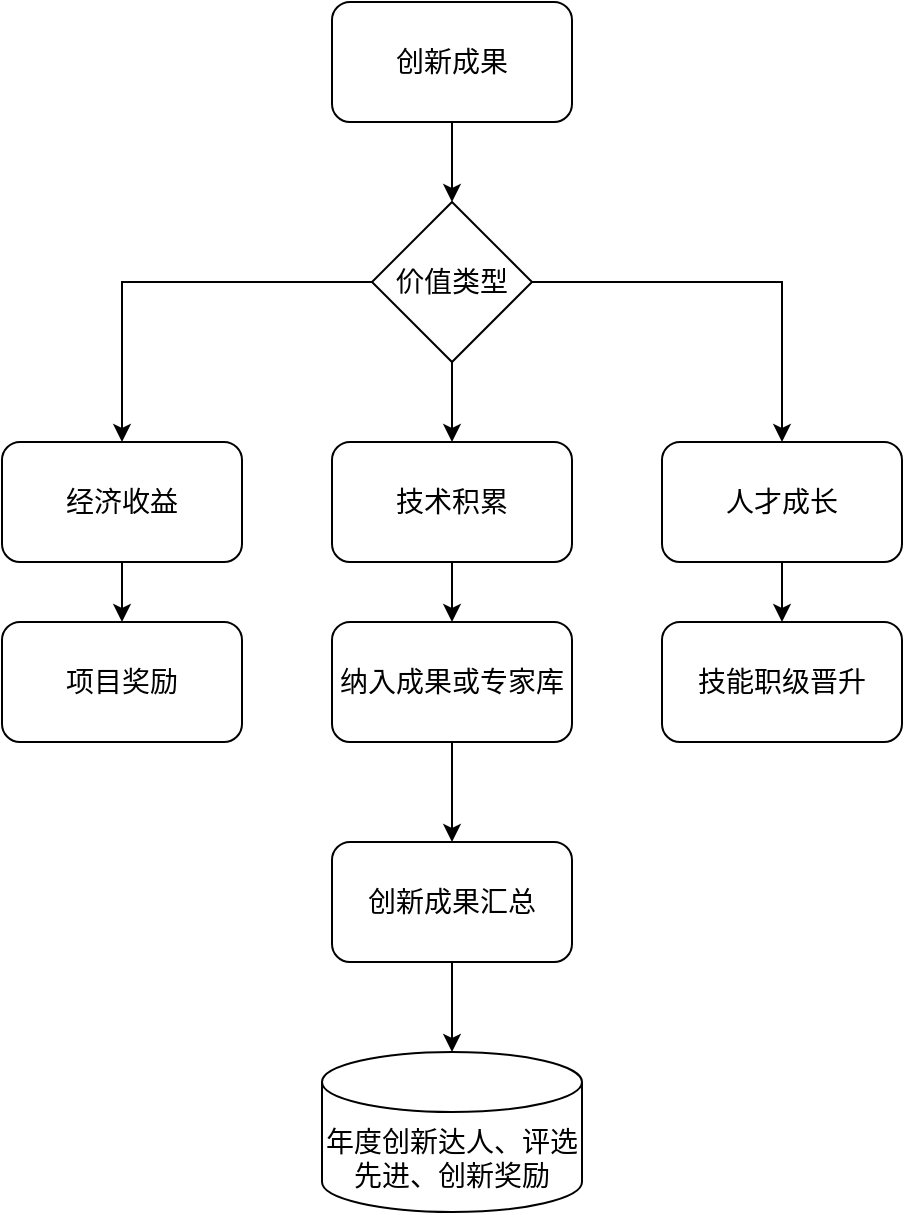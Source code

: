 <mxfile version="27.2.0">
  <diagram name="第 1 页" id="ac7oLwMHF58mbZaw04J_">
    <mxGraphModel dx="1113" dy="628" grid="1" gridSize="10" guides="1" tooltips="1" connect="1" arrows="1" fold="1" page="1" pageScale="1" pageWidth="827" pageHeight="1169" math="0" shadow="0">
      <root>
        <mxCell id="0" />
        <mxCell id="1" parent="0" />
        <mxCell id="honGNMrvlGHABnvhEgYt-11" style="edgeStyle=orthogonalEdgeStyle;rounded=0;orthogonalLoop=1;jettySize=auto;html=1;exitX=0.5;exitY=1;exitDx=0;exitDy=0;entryX=0.5;entryY=0;entryDx=0;entryDy=0;fontSize=14;" edge="1" parent="1" source="honGNMrvlGHABnvhEgYt-1" target="honGNMrvlGHABnvhEgYt-2">
          <mxGeometry relative="1" as="geometry" />
        </mxCell>
        <mxCell id="honGNMrvlGHABnvhEgYt-1" value="创新成果" style="rounded=1;whiteSpace=wrap;html=1;fontSize=14;" vertex="1" parent="1">
          <mxGeometry x="354" y="60" width="120" height="60" as="geometry" />
        </mxCell>
        <mxCell id="honGNMrvlGHABnvhEgYt-12" style="edgeStyle=orthogonalEdgeStyle;rounded=0;orthogonalLoop=1;jettySize=auto;html=1;exitX=0.5;exitY=1;exitDx=0;exitDy=0;entryX=0.5;entryY=0;entryDx=0;entryDy=0;fontSize=14;" edge="1" parent="1" source="honGNMrvlGHABnvhEgYt-2" target="honGNMrvlGHABnvhEgYt-4">
          <mxGeometry relative="1" as="geometry" />
        </mxCell>
        <mxCell id="honGNMrvlGHABnvhEgYt-13" style="edgeStyle=orthogonalEdgeStyle;rounded=0;orthogonalLoop=1;jettySize=auto;html=1;exitX=0;exitY=0.5;exitDx=0;exitDy=0;entryX=0.5;entryY=0;entryDx=0;entryDy=0;fontSize=14;" edge="1" parent="1" source="honGNMrvlGHABnvhEgYt-2" target="honGNMrvlGHABnvhEgYt-3">
          <mxGeometry relative="1" as="geometry" />
        </mxCell>
        <mxCell id="honGNMrvlGHABnvhEgYt-14" style="edgeStyle=orthogonalEdgeStyle;rounded=0;orthogonalLoop=1;jettySize=auto;html=1;exitX=1;exitY=0.5;exitDx=0;exitDy=0;entryX=0.5;entryY=0;entryDx=0;entryDy=0;fontSize=14;" edge="1" parent="1" source="honGNMrvlGHABnvhEgYt-2" target="honGNMrvlGHABnvhEgYt-5">
          <mxGeometry relative="1" as="geometry" />
        </mxCell>
        <mxCell id="honGNMrvlGHABnvhEgYt-2" value="价值类型" style="rhombus;whiteSpace=wrap;html=1;fontSize=14;" vertex="1" parent="1">
          <mxGeometry x="374" y="160" width="80" height="80" as="geometry" />
        </mxCell>
        <mxCell id="honGNMrvlGHABnvhEgYt-16" style="edgeStyle=orthogonalEdgeStyle;rounded=0;orthogonalLoop=1;jettySize=auto;html=1;exitX=0.5;exitY=1;exitDx=0;exitDy=0;entryX=0.5;entryY=0;entryDx=0;entryDy=0;fontSize=14;" edge="1" parent="1" source="honGNMrvlGHABnvhEgYt-3" target="honGNMrvlGHABnvhEgYt-6">
          <mxGeometry relative="1" as="geometry" />
        </mxCell>
        <mxCell id="honGNMrvlGHABnvhEgYt-3" value="经济收益" style="rounded=1;whiteSpace=wrap;html=1;fontSize=14;" vertex="1" parent="1">
          <mxGeometry x="189" y="280" width="120" height="60" as="geometry" />
        </mxCell>
        <mxCell id="honGNMrvlGHABnvhEgYt-15" style="edgeStyle=orthogonalEdgeStyle;rounded=0;orthogonalLoop=1;jettySize=auto;html=1;exitX=0.5;exitY=1;exitDx=0;exitDy=0;entryX=0.5;entryY=0;entryDx=0;entryDy=0;fontSize=14;" edge="1" parent="1" source="honGNMrvlGHABnvhEgYt-4" target="honGNMrvlGHABnvhEgYt-7">
          <mxGeometry relative="1" as="geometry" />
        </mxCell>
        <mxCell id="honGNMrvlGHABnvhEgYt-4" value="技术积累" style="rounded=1;whiteSpace=wrap;html=1;fontSize=14;" vertex="1" parent="1">
          <mxGeometry x="354" y="280" width="120" height="60" as="geometry" />
        </mxCell>
        <mxCell id="honGNMrvlGHABnvhEgYt-17" style="edgeStyle=orthogonalEdgeStyle;rounded=0;orthogonalLoop=1;jettySize=auto;html=1;exitX=0.5;exitY=1;exitDx=0;exitDy=0;entryX=0.5;entryY=0;entryDx=0;entryDy=0;fontSize=14;" edge="1" parent="1" source="honGNMrvlGHABnvhEgYt-5" target="honGNMrvlGHABnvhEgYt-8">
          <mxGeometry relative="1" as="geometry" />
        </mxCell>
        <mxCell id="honGNMrvlGHABnvhEgYt-5" value="人才成长" style="rounded=1;whiteSpace=wrap;html=1;fontSize=14;" vertex="1" parent="1">
          <mxGeometry x="519" y="280" width="120" height="60" as="geometry" />
        </mxCell>
        <mxCell id="honGNMrvlGHABnvhEgYt-6" value="项目奖励" style="rounded=1;whiteSpace=wrap;html=1;fontSize=14;" vertex="1" parent="1">
          <mxGeometry x="189" y="370" width="120" height="60" as="geometry" />
        </mxCell>
        <mxCell id="honGNMrvlGHABnvhEgYt-18" style="edgeStyle=orthogonalEdgeStyle;rounded=0;orthogonalLoop=1;jettySize=auto;html=1;exitX=0.5;exitY=1;exitDx=0;exitDy=0;entryX=0.5;entryY=0;entryDx=0;entryDy=0;fontSize=14;" edge="1" parent="1" source="honGNMrvlGHABnvhEgYt-7" target="honGNMrvlGHABnvhEgYt-9">
          <mxGeometry relative="1" as="geometry" />
        </mxCell>
        <mxCell id="honGNMrvlGHABnvhEgYt-7" value="纳入成果或专家库" style="rounded=1;whiteSpace=wrap;html=1;fontSize=14;" vertex="1" parent="1">
          <mxGeometry x="354" y="370" width="120" height="60" as="geometry" />
        </mxCell>
        <mxCell id="honGNMrvlGHABnvhEgYt-8" value="技能职级晋升" style="rounded=1;whiteSpace=wrap;html=1;fontSize=14;" vertex="1" parent="1">
          <mxGeometry x="519" y="370" width="120" height="60" as="geometry" />
        </mxCell>
        <mxCell id="honGNMrvlGHABnvhEgYt-9" value="创新成果汇总" style="rounded=1;whiteSpace=wrap;html=1;fontSize=14;" vertex="1" parent="1">
          <mxGeometry x="354" y="480" width="120" height="60" as="geometry" />
        </mxCell>
        <mxCell id="honGNMrvlGHABnvhEgYt-10" value="年度创新达人、评选先进、创新奖励" style="shape=cylinder3;whiteSpace=wrap;html=1;boundedLbl=1;backgroundOutline=1;size=15;fontSize=14;" vertex="1" parent="1">
          <mxGeometry x="349" y="585" width="130" height="80" as="geometry" />
        </mxCell>
        <mxCell id="honGNMrvlGHABnvhEgYt-19" style="edgeStyle=orthogonalEdgeStyle;rounded=0;orthogonalLoop=1;jettySize=auto;html=1;exitX=0.5;exitY=1;exitDx=0;exitDy=0;entryX=0.5;entryY=0;entryDx=0;entryDy=0;entryPerimeter=0;fontSize=14;" edge="1" parent="1" source="honGNMrvlGHABnvhEgYt-9" target="honGNMrvlGHABnvhEgYt-10">
          <mxGeometry relative="1" as="geometry" />
        </mxCell>
      </root>
    </mxGraphModel>
  </diagram>
</mxfile>
